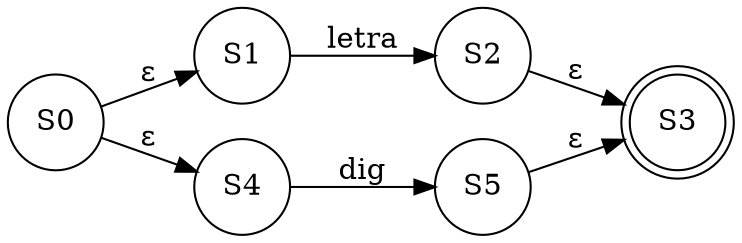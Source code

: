digraph grafica{
rankdir=LR;
forcelabels= true;
node [shape = circle];
S0;
S1;
S2;
S3[shape = doublecircle];
S4;
S5;
S0->S1[label="ε"]
S0->S4[label="ε"]
S1->S2[label="letra"]
S2->S3[label="ε"]
S4->S5[label="dig"]
S5->S3[label="ε"]

}